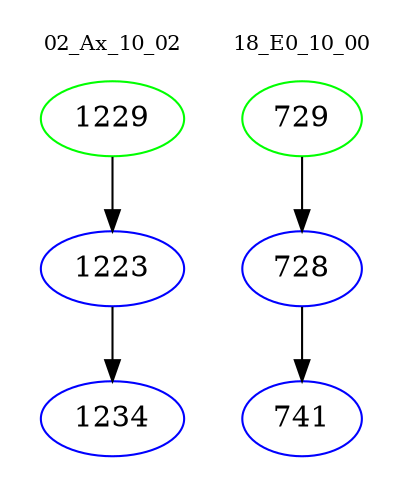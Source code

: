 digraph{
subgraph cluster_0 {
color = white
label = "02_Ax_10_02";
fontsize=10;
T0_1229 [label="1229", color="green"]
T0_1229 -> T0_1223 [color="black"]
T0_1223 [label="1223", color="blue"]
T0_1223 -> T0_1234 [color="black"]
T0_1234 [label="1234", color="blue"]
}
subgraph cluster_1 {
color = white
label = "18_E0_10_00";
fontsize=10;
T1_729 [label="729", color="green"]
T1_729 -> T1_728 [color="black"]
T1_728 [label="728", color="blue"]
T1_728 -> T1_741 [color="black"]
T1_741 [label="741", color="blue"]
}
}
